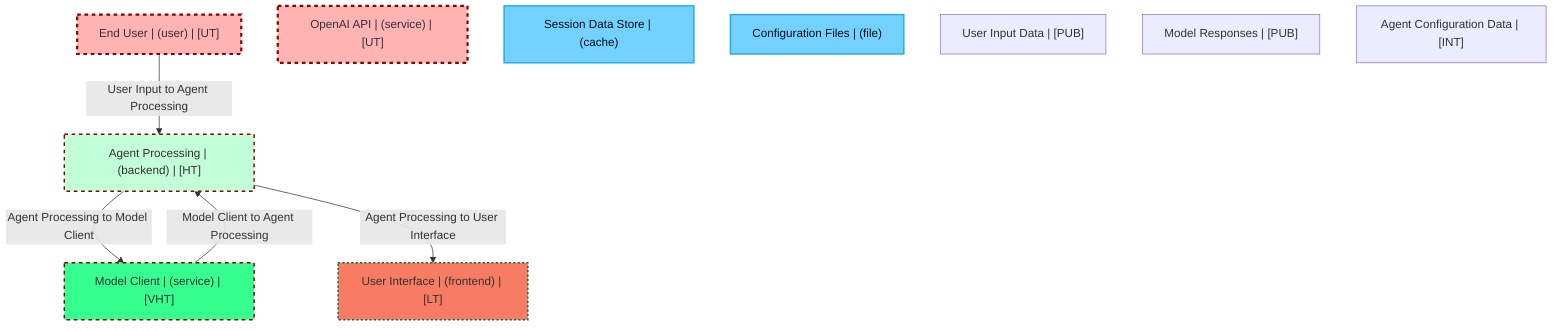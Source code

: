 graph TB
  node_01F8M3Z5F1A4J8F9D6K8Z5H3F13["End User | (user) | [UT]"]:::untrusted
  node_01F8M3Z5F1A4J8F9D6K8Z5H3F14["OpenAI API | (service) | [UT]"]:::untrusted
  node_01F8M3Z5F1A4J8F9D6K8Z5H3F8["User Interface | (frontend) | [LT]"]:::lowTrust
  node_01F8M3Z5F1A4J8F9D6K8Z5H3F9["Agent Processing | (backend) | [HT]"]:::highTrust
  node_01F8M3Z5F1A4J8F9D6K8Z5H3F10["Model Client | (service) | [VHT]"]:::veryHighTrust
  node_01F8M3Z5F1A4J8F9D6K8Z5H3F11["Session Data Store | (cache)"]:::dataStore
  node_01F8M3Z5F1A4J8F9D6K8Z5H3F12["Configuration Files | (file)"]:::dataStore
  node_01F8M3Z5F1A4J8F9D6K8Z5H3F5["User Input Data | [PUB]"]:::dataAsset,public
  node_01F8M3Z5F1A4J8F9D6K8Z5H3F6["Model Responses | [PUB]"]:::dataAsset,public
  node_01F8M3Z5F1A4J8F9D6K8Z5H3F7["Agent Configuration Data | [INT]"]:::dataAsset,internal

  node_01F8M3Z5F1A4J8F9D6K8Z5H3F13 -->|User Input to Agent Processing| node_01F8M3Z5F1A4J8F9D6K8Z5H3F9:::encryptedFlow
  node_01F8M3Z5F1A4J8F9D6K8Z5H3F9 -->|Agent Processing to Model Client| node_01F8M3Z5F1A4J8F9D6K8Z5H3F10:::unencryptedFlow
  node_01F8M3Z5F1A4J8F9D6K8Z5H3F10 -->|Model Client to Agent Processing| node_01F8M3Z5F1A4J8F9D6K8Z5H3F9:::unencryptedFlow
  node_01F8M3Z5F1A4J8F9D6K8Z5H3F9 -->|Agent Processing to User Interface| node_01F8M3Z5F1A4J8F9D6K8Z5H3F8:::encryptedFlow

  classDef externalEntity fill:#FFB3B3,stroke:#8B0000,stroke-width:2px,color:#0B0D17
  classDef process fill:#C2FFD8,stroke:#106B49,stroke-width:2px,color:#0B0D17
  classDef dataStore fill:#73d1ff,stroke:#29ABE2,stroke-width:2px,color:#0B0D17
  classDef dataAsset fill:#ffa1ad,stroke:#A259FF,stroke-width:2px,color:#0B0D17
  classDef untrusted fill:#FFB3B3,stroke:#8B0000,stroke-width:3px,stroke-dasharray:5 5
  classDef lowTrust fill:#f77c63,stroke:#f77c63,stroke-width:2px,stroke-dasharray:3 3
  classDef mediumTrust fill:#FFF2B3,stroke:#7A6300,stroke-width:2px
  classDef highTrust fill:#C2FFD8,stroke:#106B49,stroke-width:2px
  classDef veryHighTrust fill:#36FF8F,stroke:#36FF8F,stroke-width:3px
  classDef public fill:#C2FFD8,stroke:#106B49,stroke-width:1px
  classDef internal fill:#FFF2B3,stroke:#7A6300,stroke-width:1px
  classDef confidential fill:#FFB3B3,stroke:#8B0000,stroke-width:2px
  classDef restricted fill:#8B0000,stroke:#8B0000,stroke-width:3px
  classDef pii fill:#ffa1ad,stroke:#A259FF,stroke-width:2px
  classDef pci fill:#8B0000,stroke:#8B0000,stroke-width:3px
  classDef phi fill:#ffa1ad,stroke:#A259FF,stroke-width:3px
  classDef encryptedFlow stroke:#106B49,stroke-width:2px
  classDef unencryptedFlow stroke:#8B0000,stroke-width:2px,stroke-dasharray:5 5
  classDef authenticatedFlow stroke:#29ABE2,stroke-width:2px
  classDef trustBoundary fill:transparent,stroke:#2E3440,stroke-width:3px,stroke-dasharray:10 5
